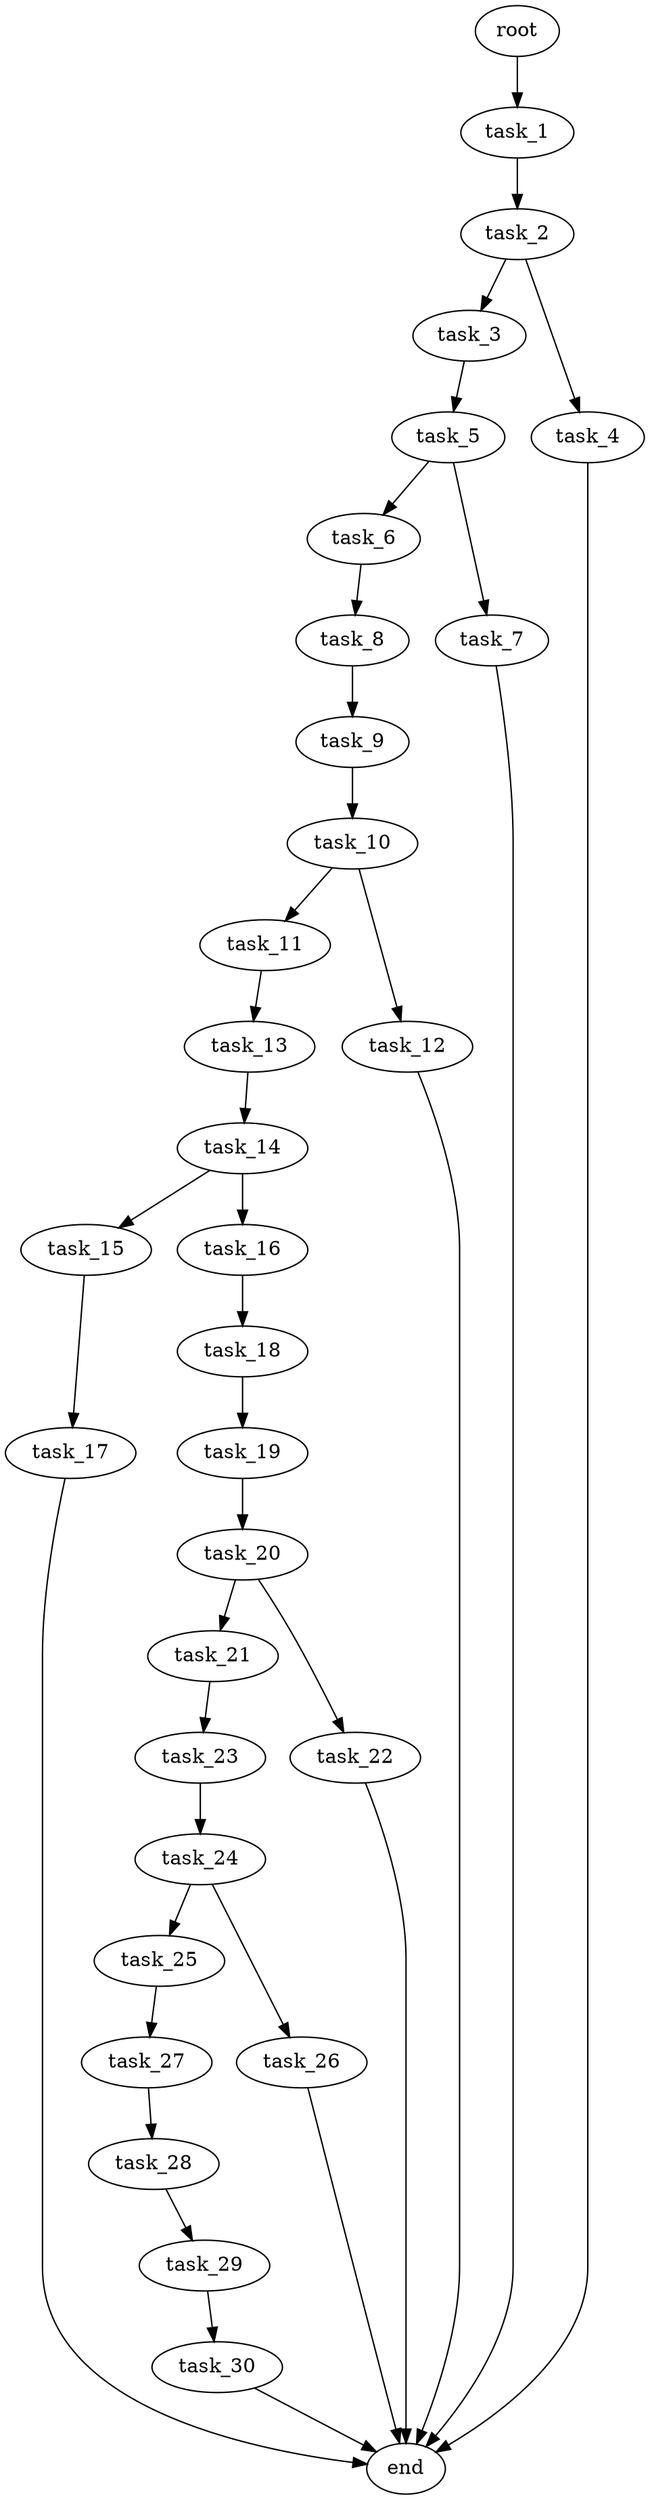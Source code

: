 digraph G {
  root [size="0.000000e+00"];
  task_1 [size="1.002673e+09"];
  task_2 [size="4.569736e+09"];
  task_3 [size="6.983384e+09"];
  task_4 [size="7.252477e+09"];
  task_5 [size="8.879818e+09"];
  task_6 [size="1.389491e+09"];
  task_7 [size="6.019490e+09"];
  task_8 [size="8.690184e+09"];
  task_9 [size="2.795396e+09"];
  task_10 [size="6.992947e+09"];
  task_11 [size="8.150703e+09"];
  task_12 [size="3.684931e+09"];
  task_13 [size="6.183899e+09"];
  task_14 [size="6.589102e+09"];
  task_15 [size="4.752519e+09"];
  task_16 [size="4.131853e+09"];
  task_17 [size="1.880161e+09"];
  task_18 [size="9.861828e+09"];
  task_19 [size="9.575514e+09"];
  task_20 [size="8.126378e+09"];
  task_21 [size="1.672864e+08"];
  task_22 [size="3.602696e+09"];
  task_23 [size="4.584971e+08"];
  task_24 [size="8.075771e+09"];
  task_25 [size="3.255926e+09"];
  task_26 [size="4.443617e+09"];
  task_27 [size="6.068023e+09"];
  task_28 [size="4.002252e+09"];
  task_29 [size="6.126311e+09"];
  task_30 [size="8.146109e+08"];
  end [size="0.000000e+00"];

  root -> task_1 [size="1.000000e-12"];
  task_1 -> task_2 [size="4.569736e+08"];
  task_2 -> task_3 [size="6.983384e+08"];
  task_2 -> task_4 [size="7.252477e+08"];
  task_3 -> task_5 [size="8.879818e+08"];
  task_4 -> end [size="1.000000e-12"];
  task_5 -> task_6 [size="1.389491e+08"];
  task_5 -> task_7 [size="6.019490e+08"];
  task_6 -> task_8 [size="8.690184e+08"];
  task_7 -> end [size="1.000000e-12"];
  task_8 -> task_9 [size="2.795396e+08"];
  task_9 -> task_10 [size="6.992947e+08"];
  task_10 -> task_11 [size="8.150703e+08"];
  task_10 -> task_12 [size="3.684931e+08"];
  task_11 -> task_13 [size="6.183899e+08"];
  task_12 -> end [size="1.000000e-12"];
  task_13 -> task_14 [size="6.589102e+08"];
  task_14 -> task_15 [size="4.752519e+08"];
  task_14 -> task_16 [size="4.131853e+08"];
  task_15 -> task_17 [size="1.880161e+08"];
  task_16 -> task_18 [size="9.861828e+08"];
  task_17 -> end [size="1.000000e-12"];
  task_18 -> task_19 [size="9.575514e+08"];
  task_19 -> task_20 [size="8.126378e+08"];
  task_20 -> task_21 [size="1.672864e+07"];
  task_20 -> task_22 [size="3.602696e+08"];
  task_21 -> task_23 [size="4.584971e+07"];
  task_22 -> end [size="1.000000e-12"];
  task_23 -> task_24 [size="8.075771e+08"];
  task_24 -> task_25 [size="3.255926e+08"];
  task_24 -> task_26 [size="4.443617e+08"];
  task_25 -> task_27 [size="6.068023e+08"];
  task_26 -> end [size="1.000000e-12"];
  task_27 -> task_28 [size="4.002252e+08"];
  task_28 -> task_29 [size="6.126311e+08"];
  task_29 -> task_30 [size="8.146109e+07"];
  task_30 -> end [size="1.000000e-12"];
}
